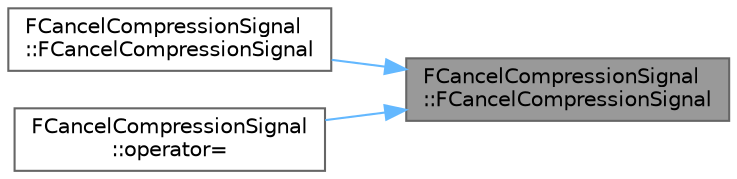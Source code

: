 digraph "FCancelCompressionSignal::FCancelCompressionSignal"
{
 // INTERACTIVE_SVG=YES
 // LATEX_PDF_SIZE
  bgcolor="transparent";
  edge [fontname=Helvetica,fontsize=10,labelfontname=Helvetica,labelfontsize=10];
  node [fontname=Helvetica,fontsize=10,shape=box,height=0.2,width=0.4];
  rankdir="RL";
  Node1 [id="Node000001",label="FCancelCompressionSignal\l::FCancelCompressionSignal",height=0.2,width=0.4,color="gray40", fillcolor="grey60", style="filled", fontcolor="black",tooltip=" "];
  Node1 -> Node2 [id="edge1_Node000001_Node000002",dir="back",color="steelblue1",style="solid",tooltip=" "];
  Node2 [id="Node000002",label="FCancelCompressionSignal\l::FCancelCompressionSignal",height=0.2,width=0.4,color="grey40", fillcolor="white", style="filled",URL="$d0/db0/structFCancelCompressionSignal.html#a58567a317f23f0b1e756880a47778a5c",tooltip=" "];
  Node1 -> Node3 [id="edge2_Node000001_Node000003",dir="back",color="steelblue1",style="solid",tooltip=" "];
  Node3 [id="Node000003",label="FCancelCompressionSignal\l::operator=",height=0.2,width=0.4,color="grey40", fillcolor="white", style="filled",URL="$d0/db0/structFCancelCompressionSignal.html#adca6d9bd078b4a35ab2d4f87cbbade06",tooltip=" "];
}
